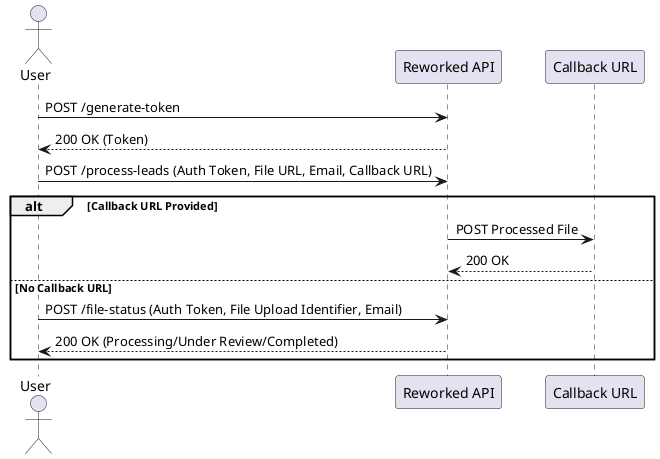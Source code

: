 <div style="display: none;">
    
```plantuml
@startuml
actor User
participant "Reworked API" as API
participant "Callback URL" as Callback

User -> API: POST /generate-token
API --> User: 200 OK (Token)

User -> API: POST /process-leads (Auth Token, File URL, Email, Callback URL)
alt Callback URL Provided
    API -> Callback: POST Processed File
    Callback --> API: 200 OK
else No Callback URL
    User -> API: POST /file-status (Auth Token, File Upload Identifier, Email)
    API --> User: 200 OK (Processing/Under Review/Completed)
end
@enduml
